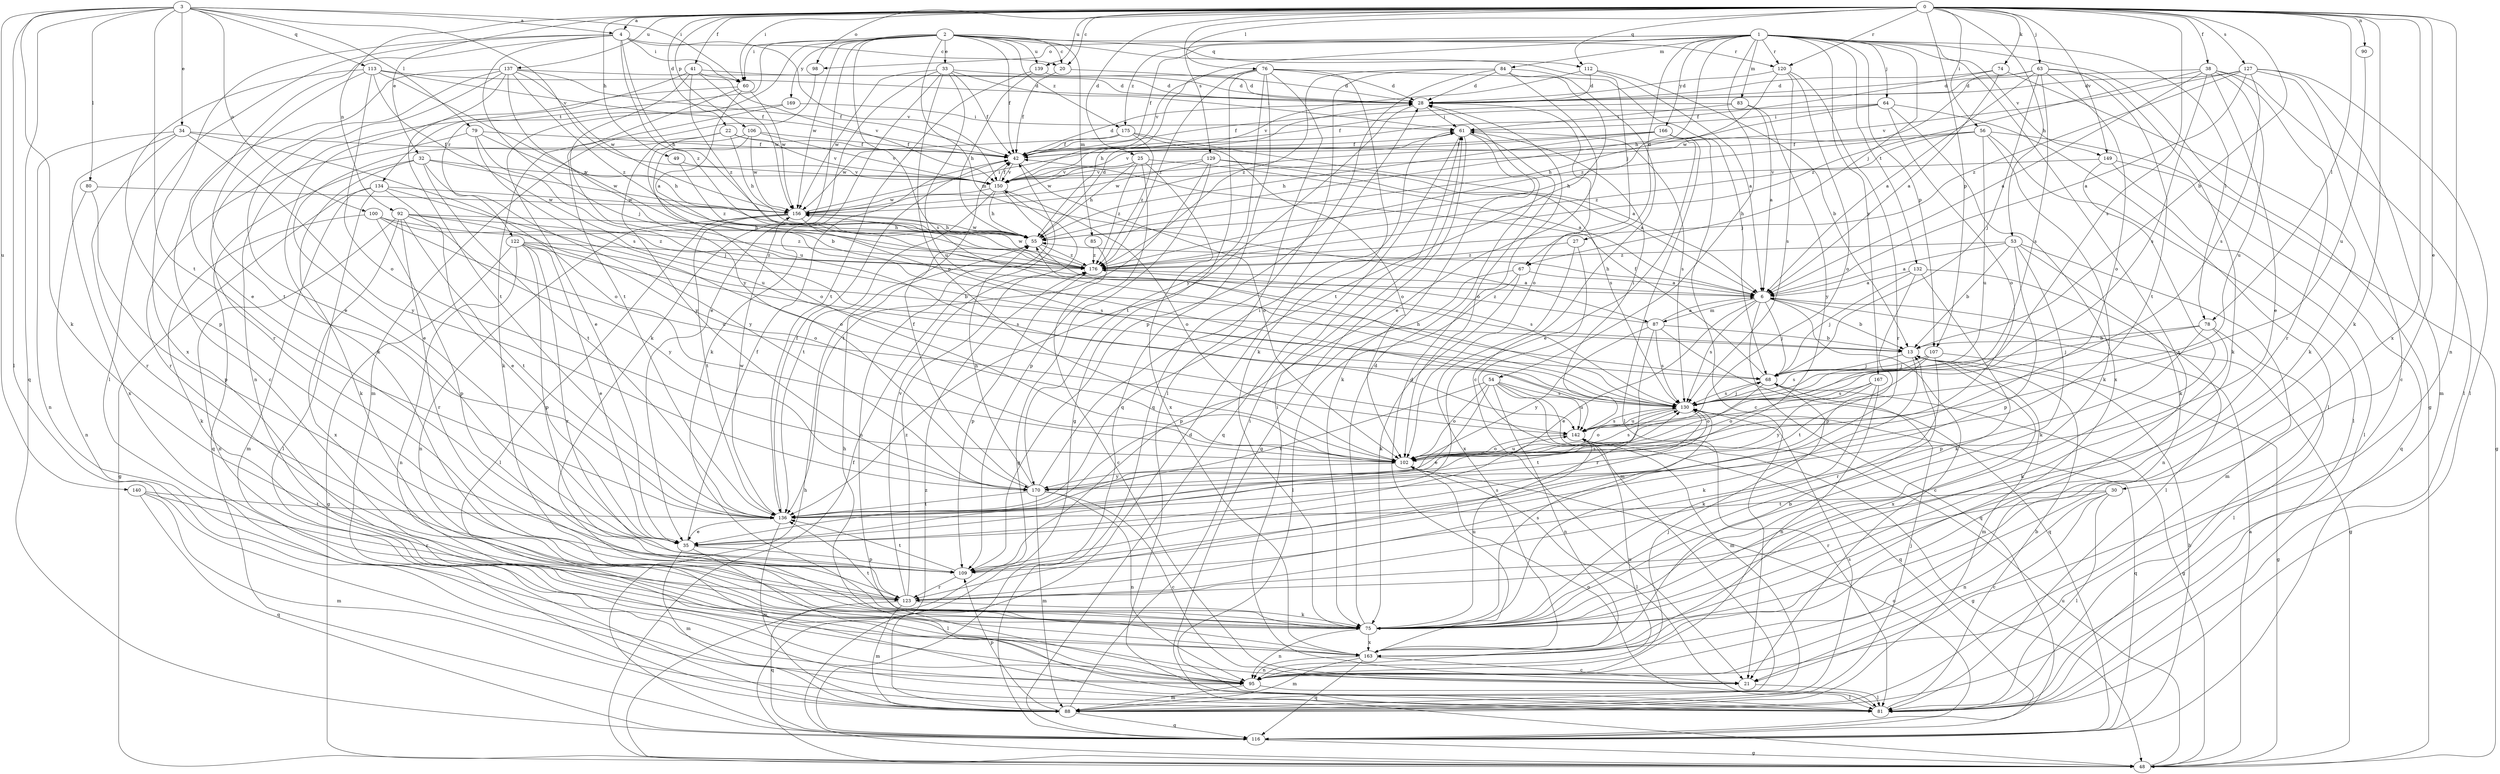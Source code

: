 strict digraph  {
0;
1;
2;
3;
4;
6;
13;
20;
21;
22;
25;
27;
28;
30;
32;
33;
34;
35;
38;
41;
42;
48;
49;
53;
54;
55;
56;
60;
61;
63;
64;
67;
68;
74;
75;
76;
78;
79;
80;
81;
83;
84;
85;
87;
88;
90;
92;
95;
98;
100;
102;
106;
107;
109;
112;
113;
116;
120;
122;
123;
127;
129;
130;
132;
134;
136;
137;
139;
140;
142;
149;
150;
156;
163;
166;
167;
169;
170;
175;
176;
0 -> 4  [label=a];
0 -> 13  [label=b];
0 -> 20  [label=c];
0 -> 22  [label=d];
0 -> 25  [label=d];
0 -> 30  [label=e];
0 -> 32  [label=e];
0 -> 38  [label=f];
0 -> 41  [label=f];
0 -> 49  [label=h];
0 -> 53  [label=h];
0 -> 56  [label=i];
0 -> 60  [label=i];
0 -> 63  [label=j];
0 -> 74  [label=k];
0 -> 75  [label=k];
0 -> 76  [label=l];
0 -> 78  [label=l];
0 -> 90  [label=n];
0 -> 92  [label=n];
0 -> 95  [label=n];
0 -> 98  [label=o];
0 -> 106  [label=p];
0 -> 107  [label=p];
0 -> 112  [label=q];
0 -> 120  [label=r];
0 -> 127  [label=s];
0 -> 129  [label=s];
0 -> 130  [label=s];
0 -> 137  [label=u];
0 -> 139  [label=u];
0 -> 149  [label=v];
0 -> 163  [label=x];
1 -> 27  [label=d];
1 -> 42  [label=f];
1 -> 48  [label=g];
1 -> 54  [label=h];
1 -> 55  [label=h];
1 -> 64  [label=j];
1 -> 67  [label=j];
1 -> 78  [label=l];
1 -> 83  [label=m];
1 -> 84  [label=m];
1 -> 98  [label=o];
1 -> 107  [label=p];
1 -> 120  [label=r];
1 -> 132  [label=t];
1 -> 149  [label=v];
1 -> 150  [label=v];
1 -> 163  [label=x];
1 -> 166  [label=y];
1 -> 167  [label=y];
1 -> 175  [label=z];
2 -> 20  [label=c];
2 -> 33  [label=e];
2 -> 42  [label=f];
2 -> 60  [label=i];
2 -> 67  [label=j];
2 -> 75  [label=k];
2 -> 85  [label=m];
2 -> 87  [label=m];
2 -> 112  [label=q];
2 -> 120  [label=r];
2 -> 122  [label=r];
2 -> 130  [label=s];
2 -> 134  [label=t];
2 -> 139  [label=u];
2 -> 156  [label=w];
2 -> 169  [label=y];
2 -> 175  [label=z];
3 -> 4  [label=a];
3 -> 34  [label=e];
3 -> 60  [label=i];
3 -> 75  [label=k];
3 -> 79  [label=l];
3 -> 80  [label=l];
3 -> 81  [label=l];
3 -> 100  [label=o];
3 -> 113  [label=q];
3 -> 116  [label=q];
3 -> 136  [label=t];
3 -> 140  [label=u];
3 -> 150  [label=v];
4 -> 20  [label=c];
4 -> 35  [label=e];
4 -> 55  [label=h];
4 -> 60  [label=i];
4 -> 68  [label=j];
4 -> 81  [label=l];
4 -> 150  [label=v];
4 -> 163  [label=x];
4 -> 176  [label=z];
6 -> 13  [label=b];
6 -> 21  [label=c];
6 -> 35  [label=e];
6 -> 48  [label=g];
6 -> 55  [label=h];
6 -> 68  [label=j];
6 -> 87  [label=m];
6 -> 116  [label=q];
6 -> 130  [label=s];
13 -> 68  [label=j];
13 -> 75  [label=k];
13 -> 88  [label=m];
13 -> 163  [label=x];
20 -> 28  [label=d];
20 -> 42  [label=f];
21 -> 61  [label=i];
21 -> 81  [label=l];
22 -> 13  [label=b];
22 -> 42  [label=f];
22 -> 55  [label=h];
22 -> 150  [label=v];
22 -> 170  [label=y];
25 -> 6  [label=a];
25 -> 55  [label=h];
25 -> 109  [label=p];
25 -> 150  [label=v];
25 -> 156  [label=w];
25 -> 163  [label=x];
25 -> 176  [label=z];
27 -> 88  [label=m];
27 -> 163  [label=x];
27 -> 176  [label=z];
28 -> 61  [label=i];
28 -> 102  [label=o];
28 -> 136  [label=t];
30 -> 21  [label=c];
30 -> 81  [label=l];
30 -> 95  [label=n];
30 -> 123  [label=r];
30 -> 136  [label=t];
32 -> 75  [label=k];
32 -> 116  [label=q];
32 -> 136  [label=t];
32 -> 150  [label=v];
32 -> 156  [label=w];
32 -> 170  [label=y];
33 -> 28  [label=d];
33 -> 35  [label=e];
33 -> 42  [label=f];
33 -> 61  [label=i];
33 -> 75  [label=k];
33 -> 102  [label=o];
33 -> 142  [label=u];
33 -> 156  [label=w];
34 -> 42  [label=f];
34 -> 95  [label=n];
34 -> 102  [label=o];
34 -> 123  [label=r];
34 -> 163  [label=x];
34 -> 170  [label=y];
35 -> 42  [label=f];
35 -> 81  [label=l];
35 -> 88  [label=m];
35 -> 109  [label=p];
38 -> 6  [label=a];
38 -> 28  [label=d];
38 -> 35  [label=e];
38 -> 81  [label=l];
38 -> 123  [label=r];
38 -> 130  [label=s];
38 -> 142  [label=u];
38 -> 176  [label=z];
41 -> 28  [label=d];
41 -> 75  [label=k];
41 -> 150  [label=v];
41 -> 156  [label=w];
41 -> 170  [label=y];
41 -> 176  [label=z];
42 -> 28  [label=d];
42 -> 102  [label=o];
42 -> 150  [label=v];
48 -> 6  [label=a];
48 -> 28  [label=d];
48 -> 42  [label=f];
48 -> 142  [label=u];
49 -> 150  [label=v];
49 -> 176  [label=z];
53 -> 6  [label=a];
53 -> 13  [label=b];
53 -> 75  [label=k];
53 -> 88  [label=m];
53 -> 95  [label=n];
53 -> 109  [label=p];
53 -> 176  [label=z];
54 -> 35  [label=e];
54 -> 88  [label=m];
54 -> 95  [label=n];
54 -> 102  [label=o];
54 -> 116  [label=q];
54 -> 130  [label=s];
54 -> 136  [label=t];
54 -> 142  [label=u];
55 -> 28  [label=d];
55 -> 130  [label=s];
55 -> 156  [label=w];
55 -> 176  [label=z];
56 -> 42  [label=f];
56 -> 48  [label=g];
56 -> 55  [label=h];
56 -> 75  [label=k];
56 -> 81  [label=l];
56 -> 142  [label=u];
56 -> 176  [label=z];
60 -> 6  [label=a];
60 -> 95  [label=n];
60 -> 136  [label=t];
60 -> 156  [label=w];
61 -> 42  [label=f];
61 -> 48  [label=g];
61 -> 75  [label=k];
61 -> 102  [label=o];
61 -> 116  [label=q];
61 -> 130  [label=s];
63 -> 6  [label=a];
63 -> 28  [label=d];
63 -> 68  [label=j];
63 -> 75  [label=k];
63 -> 102  [label=o];
63 -> 130  [label=s];
63 -> 136  [label=t];
63 -> 156  [label=w];
64 -> 42  [label=f];
64 -> 55  [label=h];
64 -> 61  [label=i];
64 -> 81  [label=l];
64 -> 102  [label=o];
64 -> 163  [label=x];
67 -> 6  [label=a];
67 -> 75  [label=k];
67 -> 81  [label=l];
67 -> 109  [label=p];
68 -> 42  [label=f];
68 -> 48  [label=g];
68 -> 102  [label=o];
68 -> 130  [label=s];
74 -> 6  [label=a];
74 -> 28  [label=d];
74 -> 42  [label=f];
74 -> 75  [label=k];
75 -> 28  [label=d];
75 -> 95  [label=n];
75 -> 130  [label=s];
75 -> 136  [label=t];
75 -> 142  [label=u];
75 -> 163  [label=x];
76 -> 28  [label=d];
76 -> 48  [label=g];
76 -> 55  [label=h];
76 -> 68  [label=j];
76 -> 75  [label=k];
76 -> 81  [label=l];
76 -> 116  [label=q];
76 -> 170  [label=y];
76 -> 176  [label=z];
78 -> 13  [label=b];
78 -> 68  [label=j];
78 -> 75  [label=k];
78 -> 81  [label=l];
78 -> 109  [label=p];
79 -> 42  [label=f];
79 -> 55  [label=h];
79 -> 68  [label=j];
79 -> 123  [label=r];
79 -> 142  [label=u];
80 -> 95  [label=n];
80 -> 109  [label=p];
80 -> 156  [label=w];
81 -> 13  [label=b];
81 -> 102  [label=o];
83 -> 6  [label=a];
83 -> 42  [label=f];
83 -> 61  [label=i];
83 -> 170  [label=y];
84 -> 21  [label=c];
84 -> 28  [label=d];
84 -> 35  [label=e];
84 -> 109  [label=p];
84 -> 116  [label=q];
84 -> 136  [label=t];
84 -> 176  [label=z];
85 -> 21  [label=c];
85 -> 176  [label=z];
87 -> 6  [label=a];
87 -> 13  [label=b];
87 -> 116  [label=q];
87 -> 123  [label=r];
87 -> 130  [label=s];
87 -> 170  [label=y];
87 -> 176  [label=z];
88 -> 61  [label=i];
88 -> 68  [label=j];
88 -> 109  [label=p];
88 -> 116  [label=q];
88 -> 130  [label=s];
88 -> 176  [label=z];
90 -> 142  [label=u];
92 -> 55  [label=h];
92 -> 95  [label=n];
92 -> 102  [label=o];
92 -> 123  [label=r];
92 -> 136  [label=t];
92 -> 163  [label=x];
92 -> 170  [label=y];
92 -> 176  [label=z];
95 -> 68  [label=j];
95 -> 81  [label=l];
95 -> 88  [label=m];
95 -> 142  [label=u];
98 -> 88  [label=m];
100 -> 55  [label=h];
100 -> 75  [label=k];
100 -> 109  [label=p];
100 -> 142  [label=u];
100 -> 176  [label=z];
102 -> 81  [label=l];
102 -> 130  [label=s];
102 -> 142  [label=u];
102 -> 170  [label=y];
106 -> 35  [label=e];
106 -> 42  [label=f];
106 -> 102  [label=o];
106 -> 150  [label=v];
106 -> 156  [label=w];
107 -> 48  [label=g];
107 -> 68  [label=j];
107 -> 123  [label=r];
107 -> 130  [label=s];
107 -> 136  [label=t];
109 -> 123  [label=r];
109 -> 130  [label=s];
109 -> 136  [label=t];
112 -> 6  [label=a];
112 -> 13  [label=b];
112 -> 28  [label=d];
112 -> 150  [label=v];
113 -> 28  [label=d];
113 -> 42  [label=f];
113 -> 102  [label=o];
113 -> 109  [label=p];
113 -> 130  [label=s];
113 -> 136  [label=t];
113 -> 176  [label=z];
116 -> 13  [label=b];
116 -> 48  [label=g];
116 -> 55  [label=h];
116 -> 102  [label=o];
120 -> 28  [label=d];
120 -> 102  [label=o];
120 -> 123  [label=r];
120 -> 130  [label=s];
120 -> 176  [label=z];
122 -> 13  [label=b];
122 -> 35  [label=e];
122 -> 48  [label=g];
122 -> 95  [label=n];
122 -> 109  [label=p];
122 -> 123  [label=r];
122 -> 130  [label=s];
122 -> 176  [label=z];
123 -> 75  [label=k];
123 -> 88  [label=m];
123 -> 116  [label=q];
123 -> 150  [label=v];
123 -> 176  [label=z];
127 -> 6  [label=a];
127 -> 21  [label=c];
127 -> 28  [label=d];
127 -> 81  [label=l];
127 -> 88  [label=m];
127 -> 130  [label=s];
127 -> 150  [label=v];
127 -> 176  [label=z];
129 -> 6  [label=a];
129 -> 48  [label=g];
129 -> 130  [label=s];
129 -> 136  [label=t];
129 -> 150  [label=v];
129 -> 156  [label=w];
130 -> 55  [label=h];
130 -> 68  [label=j];
130 -> 102  [label=o];
130 -> 116  [label=q];
130 -> 136  [label=t];
130 -> 142  [label=u];
132 -> 6  [label=a];
132 -> 68  [label=j];
132 -> 75  [label=k];
132 -> 81  [label=l];
132 -> 109  [label=p];
134 -> 35  [label=e];
134 -> 48  [label=g];
134 -> 81  [label=l];
134 -> 88  [label=m];
134 -> 102  [label=o];
134 -> 156  [label=w];
136 -> 35  [label=e];
136 -> 42  [label=f];
136 -> 88  [label=m];
136 -> 156  [label=w];
137 -> 21  [label=c];
137 -> 28  [label=d];
137 -> 35  [label=e];
137 -> 42  [label=f];
137 -> 123  [label=r];
137 -> 136  [label=t];
137 -> 142  [label=u];
137 -> 156  [label=w];
137 -> 176  [label=z];
139 -> 28  [label=d];
139 -> 55  [label=h];
139 -> 136  [label=t];
140 -> 88  [label=m];
140 -> 116  [label=q];
140 -> 123  [label=r];
140 -> 136  [label=t];
142 -> 48  [label=g];
142 -> 61  [label=i];
142 -> 102  [label=o];
142 -> 130  [label=s];
149 -> 75  [label=k];
149 -> 81  [label=l];
149 -> 116  [label=q];
149 -> 150  [label=v];
150 -> 42  [label=f];
150 -> 55  [label=h];
150 -> 95  [label=n];
150 -> 102  [label=o];
150 -> 136  [label=t];
150 -> 156  [label=w];
156 -> 55  [label=h];
156 -> 61  [label=i];
156 -> 81  [label=l];
156 -> 95  [label=n];
156 -> 130  [label=s];
156 -> 136  [label=t];
163 -> 13  [label=b];
163 -> 21  [label=c];
163 -> 28  [label=d];
163 -> 55  [label=h];
163 -> 88  [label=m];
163 -> 95  [label=n];
163 -> 116  [label=q];
166 -> 21  [label=c];
166 -> 35  [label=e];
166 -> 42  [label=f];
166 -> 55  [label=h];
166 -> 81  [label=l];
166 -> 150  [label=v];
167 -> 75  [label=k];
167 -> 95  [label=n];
167 -> 102  [label=o];
167 -> 130  [label=s];
167 -> 170  [label=y];
169 -> 35  [label=e];
169 -> 61  [label=i];
169 -> 75  [label=k];
170 -> 21  [label=c];
170 -> 42  [label=f];
170 -> 55  [label=h];
170 -> 61  [label=i];
170 -> 88  [label=m];
170 -> 95  [label=n];
170 -> 130  [label=s];
170 -> 136  [label=t];
175 -> 6  [label=a];
175 -> 42  [label=f];
175 -> 102  [label=o];
175 -> 156  [label=w];
175 -> 176  [label=z];
176 -> 6  [label=a];
176 -> 109  [label=p];
176 -> 156  [label=w];
}
